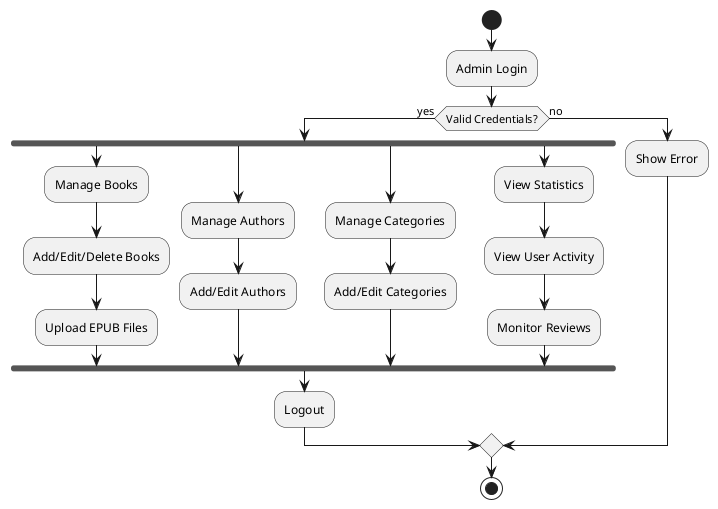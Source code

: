 @startuml Admin Activity Diagram

start

:Admin Login;

if (Valid Credentials?) then (yes)
  fork
    :Manage Books;
    :Add/Edit/Delete Books;
    :Upload EPUB Files;
  fork again
    :Manage Authors;
    :Add/Edit Authors;
  fork again
    :Manage Categories;
    :Add/Edit Categories;
  fork again
    :View Statistics;
    :View User Activity;
    :Monitor Reviews;
  end fork
  :Logout;
else (no)
  :Show Error;
endif

stop

@enduml
